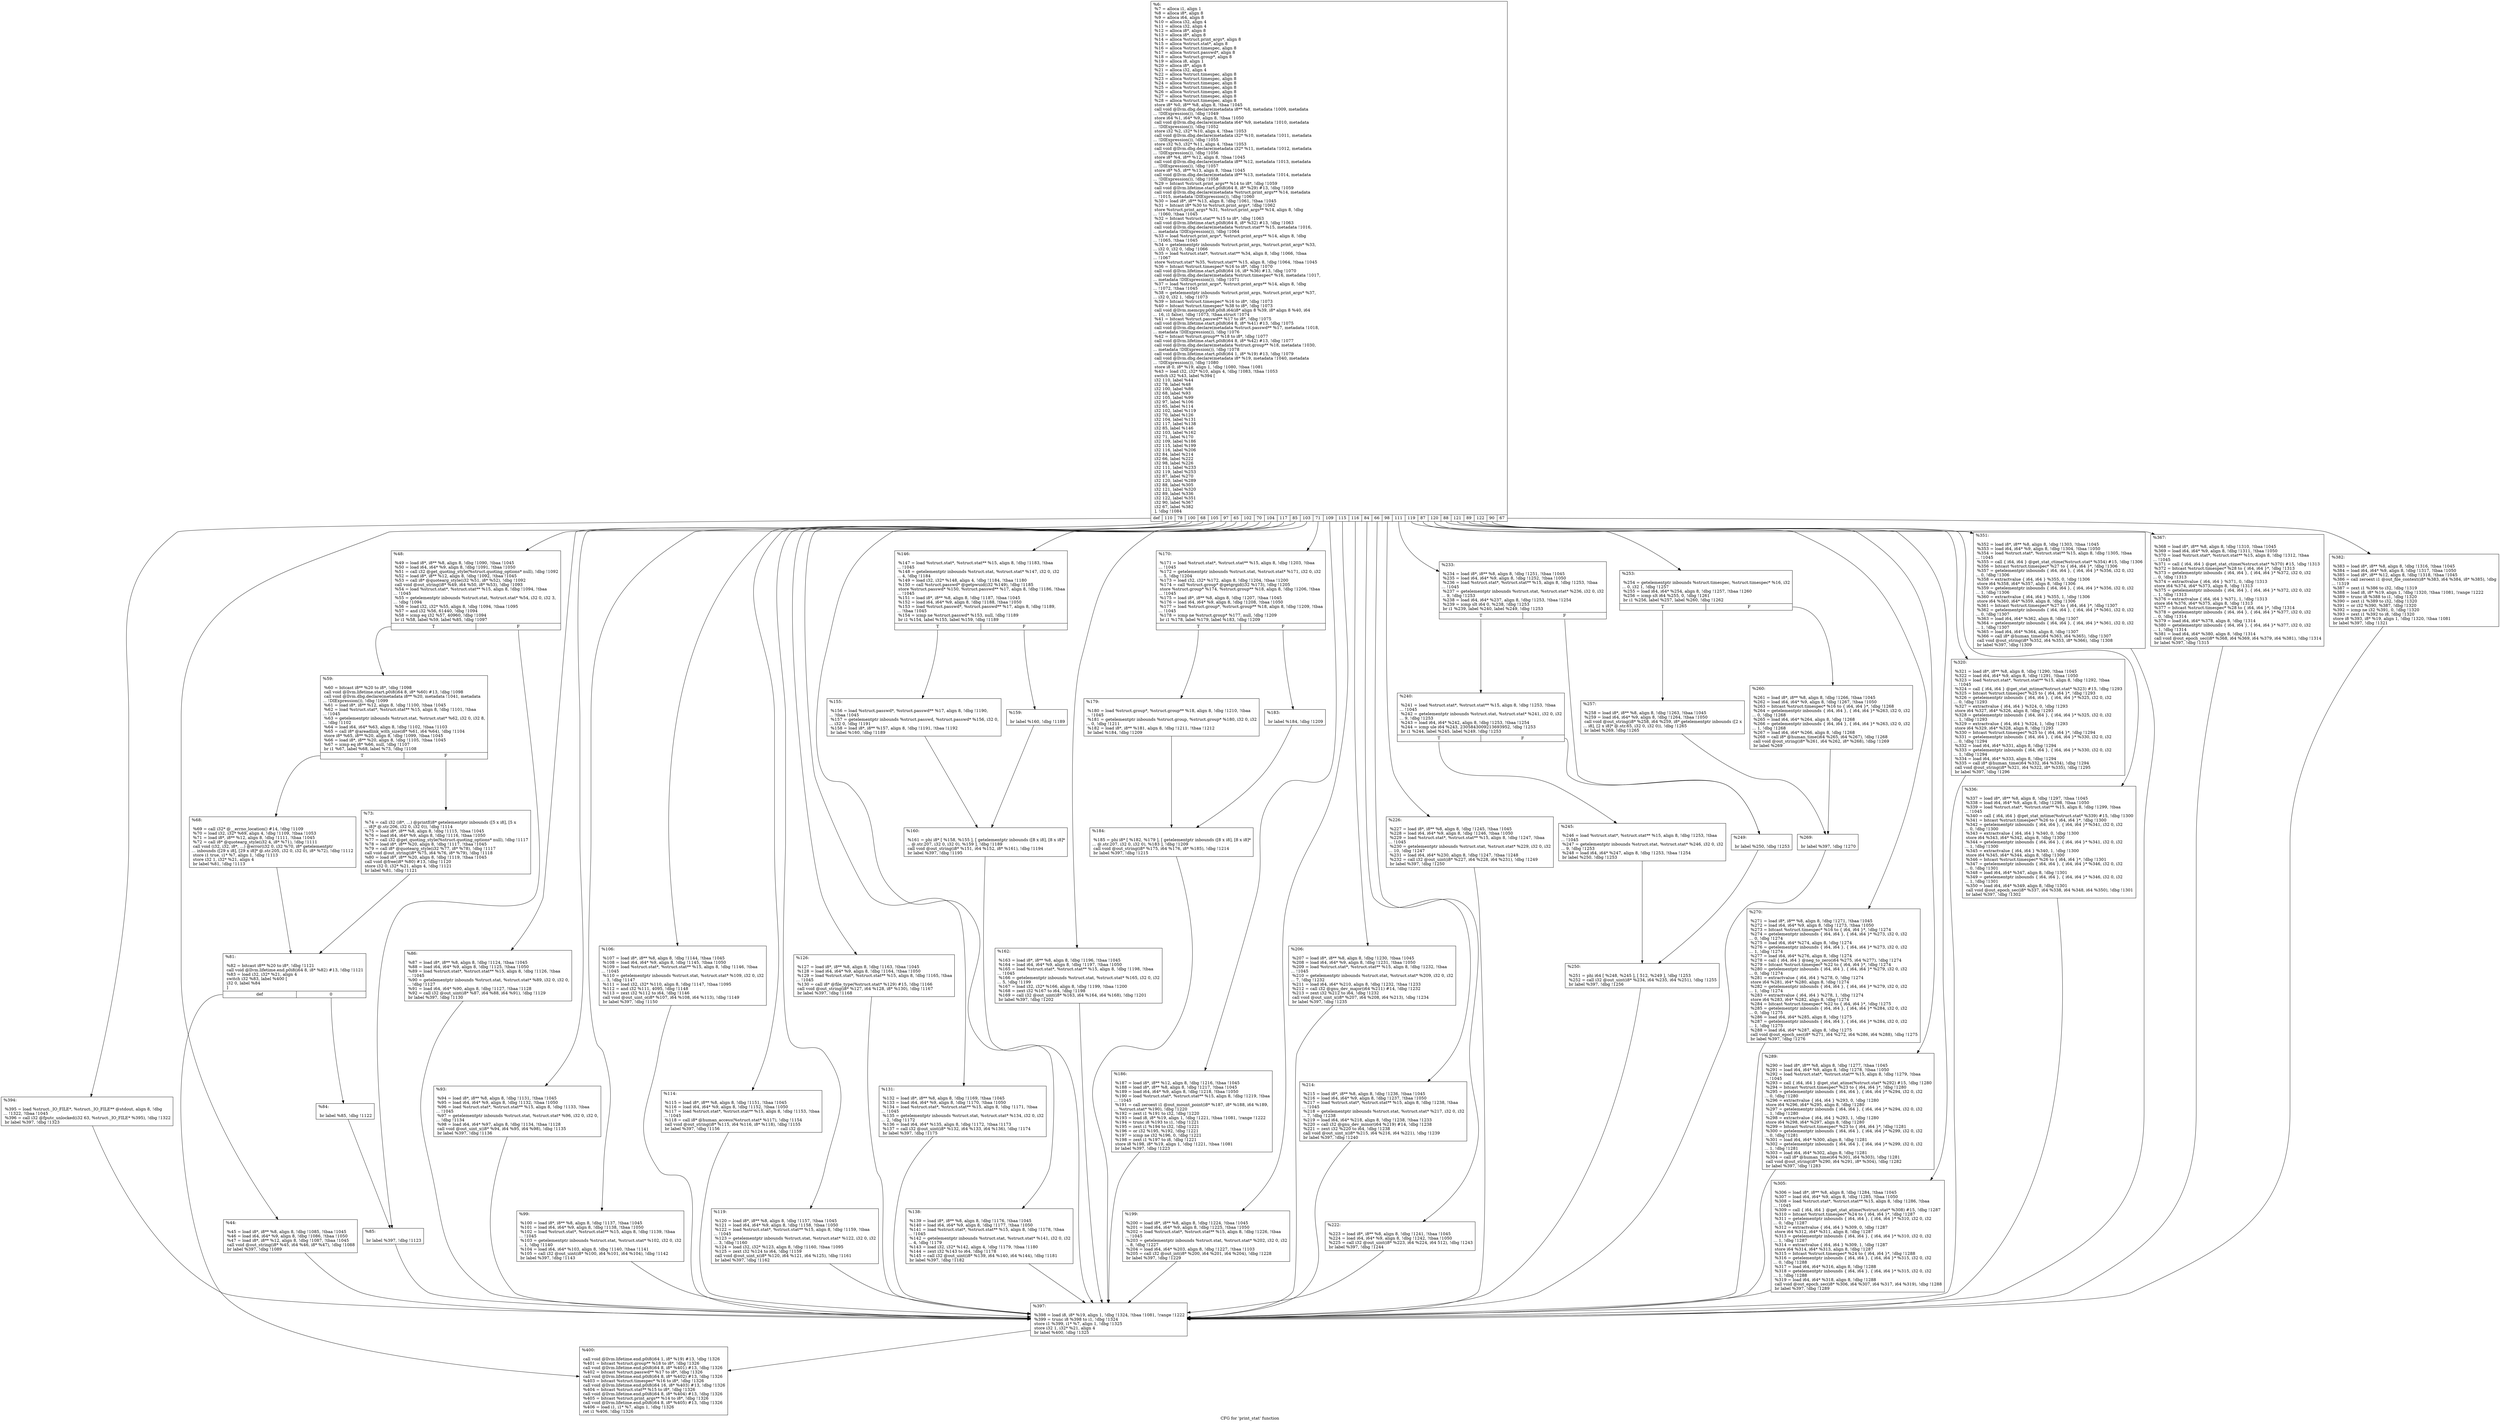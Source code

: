 digraph "CFG for 'print_stat' function" {
	label="CFG for 'print_stat' function";

	Node0x2429c40 [shape=record,label="{%6:\l  %7 = alloca i1, align 1\l  %8 = alloca i8*, align 8\l  %9 = alloca i64, align 8\l  %10 = alloca i32, align 4\l  %11 = alloca i32, align 4\l  %12 = alloca i8*, align 8\l  %13 = alloca i8*, align 8\l  %14 = alloca %struct.print_args*, align 8\l  %15 = alloca %struct.stat*, align 8\l  %16 = alloca %struct.timespec, align 8\l  %17 = alloca %struct.passwd*, align 8\l  %18 = alloca %struct.group*, align 8\l  %19 = alloca i8, align 1\l  %20 = alloca i8*, align 8\l  %21 = alloca i32, align 4\l  %22 = alloca %struct.timespec, align 8\l  %23 = alloca %struct.timespec, align 8\l  %24 = alloca %struct.timespec, align 8\l  %25 = alloca %struct.timespec, align 8\l  %26 = alloca %struct.timespec, align 8\l  %27 = alloca %struct.timespec, align 8\l  %28 = alloca %struct.timespec, align 8\l  store i8* %0, i8** %8, align 8, !tbaa !1045\l  call void @llvm.dbg.declare(metadata i8** %8, metadata !1009, metadata\l... !DIExpression()), !dbg !1049\l  store i64 %1, i64* %9, align 8, !tbaa !1050\l  call void @llvm.dbg.declare(metadata i64* %9, metadata !1010, metadata\l... !DIExpression()), !dbg !1052\l  store i32 %2, i32* %10, align 4, !tbaa !1053\l  call void @llvm.dbg.declare(metadata i32* %10, metadata !1011, metadata\l... !DIExpression()), !dbg !1055\l  store i32 %3, i32* %11, align 4, !tbaa !1053\l  call void @llvm.dbg.declare(metadata i32* %11, metadata !1012, metadata\l... !DIExpression()), !dbg !1056\l  store i8* %4, i8** %12, align 8, !tbaa !1045\l  call void @llvm.dbg.declare(metadata i8** %12, metadata !1013, metadata\l... !DIExpression()), !dbg !1057\l  store i8* %5, i8** %13, align 8, !tbaa !1045\l  call void @llvm.dbg.declare(metadata i8** %13, metadata !1014, metadata\l... !DIExpression()), !dbg !1058\l  %29 = bitcast %struct.print_args** %14 to i8*, !dbg !1059\l  call void @llvm.lifetime.start.p0i8(i64 8, i8* %29) #13, !dbg !1059\l  call void @llvm.dbg.declare(metadata %struct.print_args** %14, metadata\l... !1015, metadata !DIExpression()), !dbg !1060\l  %30 = load i8*, i8** %13, align 8, !dbg !1061, !tbaa !1045\l  %31 = bitcast i8* %30 to %struct.print_args*, !dbg !1062\l  store %struct.print_args* %31, %struct.print_args** %14, align 8, !dbg\l... !1060, !tbaa !1045\l  %32 = bitcast %struct.stat** %15 to i8*, !dbg !1063\l  call void @llvm.lifetime.start.p0i8(i64 8, i8* %32) #13, !dbg !1063\l  call void @llvm.dbg.declare(metadata %struct.stat** %15, metadata !1016,\l... metadata !DIExpression()), !dbg !1064\l  %33 = load %struct.print_args*, %struct.print_args** %14, align 8, !dbg\l... !1065, !tbaa !1045\l  %34 = getelementptr inbounds %struct.print_args, %struct.print_args* %33,\l... i32 0, i32 0, !dbg !1066\l  %35 = load %struct.stat*, %struct.stat** %34, align 8, !dbg !1066, !tbaa\l... !1067\l  store %struct.stat* %35, %struct.stat** %15, align 8, !dbg !1064, !tbaa !1045\l  %36 = bitcast %struct.timespec* %16 to i8*, !dbg !1070\l  call void @llvm.lifetime.start.p0i8(i64 16, i8* %36) #13, !dbg !1070\l  call void @llvm.dbg.declare(metadata %struct.timespec* %16, metadata !1017,\l... metadata !DIExpression()), !dbg !1071\l  %37 = load %struct.print_args*, %struct.print_args** %14, align 8, !dbg\l... !1072, !tbaa !1045\l  %38 = getelementptr inbounds %struct.print_args, %struct.print_args* %37,\l... i32 0, i32 1, !dbg !1073\l  %39 = bitcast %struct.timespec* %16 to i8*, !dbg !1073\l  %40 = bitcast %struct.timespec* %38 to i8*, !dbg !1073\l  call void @llvm.memcpy.p0i8.p0i8.i64(i8* align 8 %39, i8* align 8 %40, i64\l... 16, i1 false), !dbg !1073, !tbaa.struct !1074\l  %41 = bitcast %struct.passwd** %17 to i8*, !dbg !1075\l  call void @llvm.lifetime.start.p0i8(i64 8, i8* %41) #13, !dbg !1075\l  call void @llvm.dbg.declare(metadata %struct.passwd** %17, metadata !1018,\l... metadata !DIExpression()), !dbg !1076\l  %42 = bitcast %struct.group** %18 to i8*, !dbg !1077\l  call void @llvm.lifetime.start.p0i8(i64 8, i8* %42) #13, !dbg !1077\l  call void @llvm.dbg.declare(metadata %struct.group** %18, metadata !1030,\l... metadata !DIExpression()), !dbg !1078\l  call void @llvm.lifetime.start.p0i8(i64 1, i8* %19) #13, !dbg !1079\l  call void @llvm.dbg.declare(metadata i8* %19, metadata !1040, metadata\l... !DIExpression()), !dbg !1080\l  store i8 0, i8* %19, align 1, !dbg !1080, !tbaa !1081\l  %43 = load i32, i32* %10, align 4, !dbg !1083, !tbaa !1053\l  switch i32 %43, label %394 [\l    i32 110, label %44\l    i32 78, label %48\l    i32 100, label %86\l    i32 68, label %93\l    i32 105, label %99\l    i32 97, label %106\l    i32 65, label %114\l    i32 102, label %119\l    i32 70, label %126\l    i32 104, label %131\l    i32 117, label %138\l    i32 85, label %146\l    i32 103, label %162\l    i32 71, label %170\l    i32 109, label %186\l    i32 115, label %199\l    i32 116, label %206\l    i32 84, label %214\l    i32 66, label %222\l    i32 98, label %226\l    i32 111, label %233\l    i32 119, label %253\l    i32 87, label %270\l    i32 120, label %289\l    i32 88, label %305\l    i32 121, label %320\l    i32 89, label %336\l    i32 122, label %351\l    i32 90, label %367\l    i32 67, label %382\l  ], !dbg !1084\l|{<s0>def|<s1>110|<s2>78|<s3>100|<s4>68|<s5>105|<s6>97|<s7>65|<s8>102|<s9>70|<s10>104|<s11>117|<s12>85|<s13>103|<s14>71|<s15>109|<s16>115|<s17>116|<s18>84|<s19>66|<s20>98|<s21>111|<s22>119|<s23>87|<s24>120|<s25>88|<s26>121|<s27>89|<s28>122|<s29>90|<s30>67}}"];
	Node0x2429c40:s0 -> Node0x242bf30;
	Node0x2429c40:s1 -> Node0x242afe0;
	Node0x2429c40:s2 -> Node0x242b030;
	Node0x2429c40:s3 -> Node0x242b260;
	Node0x2429c40:s4 -> Node0x242b2b0;
	Node0x2429c40:s5 -> Node0x242b300;
	Node0x2429c40:s6 -> Node0x242b350;
	Node0x2429c40:s7 -> Node0x242b3a0;
	Node0x2429c40:s8 -> Node0x242b3f0;
	Node0x2429c40:s9 -> Node0x242b440;
	Node0x2429c40:s10 -> Node0x242b490;
	Node0x2429c40:s11 -> Node0x242b4e0;
	Node0x2429c40:s12 -> Node0x242b530;
	Node0x2429c40:s13 -> Node0x242b670;
	Node0x2429c40:s14 -> Node0x242b6c0;
	Node0x2429c40:s15 -> Node0x242b800;
	Node0x2429c40:s16 -> Node0x242b850;
	Node0x2429c40:s17 -> Node0x242b8a0;
	Node0x2429c40:s18 -> Node0x242b8f0;
	Node0x2429c40:s19 -> Node0x242b940;
	Node0x2429c40:s20 -> Node0x242b990;
	Node0x2429c40:s21 -> Node0x242b9e0;
	Node0x2429c40:s22 -> Node0x242bb70;
	Node0x2429c40:s23 -> Node0x242bcb0;
	Node0x2429c40:s24 -> Node0x242bd00;
	Node0x2429c40:s25 -> Node0x242bd50;
	Node0x2429c40:s26 -> Node0x242bda0;
	Node0x2429c40:s27 -> Node0x242bdf0;
	Node0x2429c40:s28 -> Node0x242be40;
	Node0x2429c40:s29 -> Node0x242be90;
	Node0x2429c40:s30 -> Node0x242bee0;
	Node0x242afe0 [shape=record,label="{%44:\l\l  %45 = load i8*, i8** %8, align 8, !dbg !1085, !tbaa !1045\l  %46 = load i64, i64* %9, align 8, !dbg !1086, !tbaa !1050\l  %47 = load i8*, i8** %12, align 8, !dbg !1087, !tbaa !1045\l  call void @out_string(i8* %45, i64 %46, i8* %47), !dbg !1088\l  br label %397, !dbg !1089\l}"];
	Node0x242afe0 -> Node0x242bf80;
	Node0x242b030 [shape=record,label="{%48:\l\l  %49 = load i8*, i8** %8, align 8, !dbg !1090, !tbaa !1045\l  %50 = load i64, i64* %9, align 8, !dbg !1091, !tbaa !1050\l  %51 = call i32 @get_quoting_style(%struct.quoting_options* null), !dbg !1092\l  %52 = load i8*, i8** %12, align 8, !dbg !1092, !tbaa !1045\l  %53 = call i8* @quotearg_style(i32 %51, i8* %52), !dbg !1092\l  call void @out_string(i8* %49, i64 %50, i8* %53), !dbg !1093\l  %54 = load %struct.stat*, %struct.stat** %15, align 8, !dbg !1094, !tbaa\l... !1045\l  %55 = getelementptr inbounds %struct.stat, %struct.stat* %54, i32 0, i32 3,\l... !dbg !1094\l  %56 = load i32, i32* %55, align 8, !dbg !1094, !tbaa !1095\l  %57 = and i32 %56, 61440, !dbg !1094\l  %58 = icmp eq i32 %57, 40960, !dbg !1094\l  br i1 %58, label %59, label %85, !dbg !1097\l|{<s0>T|<s1>F}}"];
	Node0x242b030:s0 -> Node0x242b080;
	Node0x242b030:s1 -> Node0x242b210;
	Node0x242b080 [shape=record,label="{%59:\l\l  %60 = bitcast i8** %20 to i8*, !dbg !1098\l  call void @llvm.lifetime.start.p0i8(i64 8, i8* %60) #13, !dbg !1098\l  call void @llvm.dbg.declare(metadata i8** %20, metadata !1041, metadata\l... !DIExpression()), !dbg !1099\l  %61 = load i8*, i8** %12, align 8, !dbg !1100, !tbaa !1045\l  %62 = load %struct.stat*, %struct.stat** %15, align 8, !dbg !1101, !tbaa\l... !1045\l  %63 = getelementptr inbounds %struct.stat, %struct.stat* %62, i32 0, i32 8,\l... !dbg !1102\l  %64 = load i64, i64* %63, align 8, !dbg !1102, !tbaa !1103\l  %65 = call i8* @areadlink_with_size(i8* %61, i64 %64), !dbg !1104\l  store i8* %65, i8** %20, align 8, !dbg !1099, !tbaa !1045\l  %66 = load i8*, i8** %20, align 8, !dbg !1105, !tbaa !1045\l  %67 = icmp eq i8* %66, null, !dbg !1107\l  br i1 %67, label %68, label %73, !dbg !1108\l|{<s0>T|<s1>F}}"];
	Node0x242b080:s0 -> Node0x242b0d0;
	Node0x242b080:s1 -> Node0x242b120;
	Node0x242b0d0 [shape=record,label="{%68:\l\l  %69 = call i32* @__errno_location() #14, !dbg !1109\l  %70 = load i32, i32* %69, align 4, !dbg !1109, !tbaa !1053\l  %71 = load i8*, i8** %12, align 8, !dbg !1111, !tbaa !1045\l  %72 = call i8* @quotearg_style(i32 4, i8* %71), !dbg !1111\l  call void (i32, i32, i8*, ...) @error(i32 0, i32 %70, i8* getelementptr\l... inbounds ([29 x i8], [29 x i8]* @.str.205, i32 0, i32 0), i8* %72), !dbg !1112\l  store i1 true, i1* %7, align 1, !dbg !1113\l  store i32 1, i32* %21, align 4\l  br label %81, !dbg !1113\l}"];
	Node0x242b0d0 -> Node0x242b170;
	Node0x242b120 [shape=record,label="{%73:\l\l  %74 = call i32 (i8*, ...) @printf(i8* getelementptr inbounds ([5 x i8], [5 x\l... i8]* @.str.206, i32 0, i32 0)), !dbg !1114\l  %75 = load i8*, i8** %8, align 8, !dbg !1115, !tbaa !1045\l  %76 = load i64, i64* %9, align 8, !dbg !1116, !tbaa !1050\l  %77 = call i32 @get_quoting_style(%struct.quoting_options* null), !dbg !1117\l  %78 = load i8*, i8** %20, align 8, !dbg !1117, !tbaa !1045\l  %79 = call i8* @quotearg_style(i32 %77, i8* %78), !dbg !1117\l  call void @out_string(i8* %75, i64 %76, i8* %79), !dbg !1118\l  %80 = load i8*, i8** %20, align 8, !dbg !1119, !tbaa !1045\l  call void @free(i8* %80) #13, !dbg !1120\l  store i32 0, i32* %21, align 4, !dbg !1121\l  br label %81, !dbg !1121\l}"];
	Node0x242b120 -> Node0x242b170;
	Node0x242b170 [shape=record,label="{%81:\l\l  %82 = bitcast i8** %20 to i8*, !dbg !1121\l  call void @llvm.lifetime.end.p0i8(i64 8, i8* %82) #13, !dbg !1121\l  %83 = load i32, i32* %21, align 4\l  switch i32 %83, label %400 [\l    i32 0, label %84\l  ]\l|{<s0>def|<s1>0}}"];
	Node0x242b170:s0 -> Node0x242bfd0;
	Node0x242b170:s1 -> Node0x242b1c0;
	Node0x242b1c0 [shape=record,label="{%84:\l\l  br label %85, !dbg !1122\l}"];
	Node0x242b1c0 -> Node0x242b210;
	Node0x242b210 [shape=record,label="{%85:\l\l  br label %397, !dbg !1123\l}"];
	Node0x242b210 -> Node0x242bf80;
	Node0x242b260 [shape=record,label="{%86:\l\l  %87 = load i8*, i8** %8, align 8, !dbg !1124, !tbaa !1045\l  %88 = load i64, i64* %9, align 8, !dbg !1125, !tbaa !1050\l  %89 = load %struct.stat*, %struct.stat** %15, align 8, !dbg !1126, !tbaa\l... !1045\l  %90 = getelementptr inbounds %struct.stat, %struct.stat* %89, i32 0, i32 0,\l... !dbg !1127\l  %91 = load i64, i64* %90, align 8, !dbg !1127, !tbaa !1128\l  %92 = call i32 @out_uint(i8* %87, i64 %88, i64 %91), !dbg !1129\l  br label %397, !dbg !1130\l}"];
	Node0x242b260 -> Node0x242bf80;
	Node0x242b2b0 [shape=record,label="{%93:\l\l  %94 = load i8*, i8** %8, align 8, !dbg !1131, !tbaa !1045\l  %95 = load i64, i64* %9, align 8, !dbg !1132, !tbaa !1050\l  %96 = load %struct.stat*, %struct.stat** %15, align 8, !dbg !1133, !tbaa\l... !1045\l  %97 = getelementptr inbounds %struct.stat, %struct.stat* %96, i32 0, i32 0,\l... !dbg !1134\l  %98 = load i64, i64* %97, align 8, !dbg !1134, !tbaa !1128\l  call void @out_uint_x(i8* %94, i64 %95, i64 %98), !dbg !1135\l  br label %397, !dbg !1136\l}"];
	Node0x242b2b0 -> Node0x242bf80;
	Node0x242b300 [shape=record,label="{%99:\l\l  %100 = load i8*, i8** %8, align 8, !dbg !1137, !tbaa !1045\l  %101 = load i64, i64* %9, align 8, !dbg !1138, !tbaa !1050\l  %102 = load %struct.stat*, %struct.stat** %15, align 8, !dbg !1139, !tbaa\l... !1045\l  %103 = getelementptr inbounds %struct.stat, %struct.stat* %102, i32 0, i32\l... 1, !dbg !1140\l  %104 = load i64, i64* %103, align 8, !dbg !1140, !tbaa !1141\l  %105 = call i32 @out_uint(i8* %100, i64 %101, i64 %104), !dbg !1142\l  br label %397, !dbg !1143\l}"];
	Node0x242b300 -> Node0x242bf80;
	Node0x242b350 [shape=record,label="{%106:\l\l  %107 = load i8*, i8** %8, align 8, !dbg !1144, !tbaa !1045\l  %108 = load i64, i64* %9, align 8, !dbg !1145, !tbaa !1050\l  %109 = load %struct.stat*, %struct.stat** %15, align 8, !dbg !1146, !tbaa\l... !1045\l  %110 = getelementptr inbounds %struct.stat, %struct.stat* %109, i32 0, i32\l... 3, !dbg !1147\l  %111 = load i32, i32* %110, align 8, !dbg !1147, !tbaa !1095\l  %112 = and i32 %111, 4095, !dbg !1148\l  %113 = zext i32 %112 to i64, !dbg !1146\l  call void @out_uint_o(i8* %107, i64 %108, i64 %113), !dbg !1149\l  br label %397, !dbg !1150\l}"];
	Node0x242b350 -> Node0x242bf80;
	Node0x242b3a0 [shape=record,label="{%114:\l\l  %115 = load i8*, i8** %8, align 8, !dbg !1151, !tbaa !1045\l  %116 = load i64, i64* %9, align 8, !dbg !1152, !tbaa !1050\l  %117 = load %struct.stat*, %struct.stat** %15, align 8, !dbg !1153, !tbaa\l... !1045\l  %118 = call i8* @human_access(%struct.stat* %117), !dbg !1154\l  call void @out_string(i8* %115, i64 %116, i8* %118), !dbg !1155\l  br label %397, !dbg !1156\l}"];
	Node0x242b3a0 -> Node0x242bf80;
	Node0x242b3f0 [shape=record,label="{%119:\l\l  %120 = load i8*, i8** %8, align 8, !dbg !1157, !tbaa !1045\l  %121 = load i64, i64* %9, align 8, !dbg !1158, !tbaa !1050\l  %122 = load %struct.stat*, %struct.stat** %15, align 8, !dbg !1159, !tbaa\l... !1045\l  %123 = getelementptr inbounds %struct.stat, %struct.stat* %122, i32 0, i32\l... 3, !dbg !1160\l  %124 = load i32, i32* %123, align 8, !dbg !1160, !tbaa !1095\l  %125 = zext i32 %124 to i64, !dbg !1159\l  call void @out_uint_x(i8* %120, i64 %121, i64 %125), !dbg !1161\l  br label %397, !dbg !1162\l}"];
	Node0x242b3f0 -> Node0x242bf80;
	Node0x242b440 [shape=record,label="{%126:\l\l  %127 = load i8*, i8** %8, align 8, !dbg !1163, !tbaa !1045\l  %128 = load i64, i64* %9, align 8, !dbg !1164, !tbaa !1050\l  %129 = load %struct.stat*, %struct.stat** %15, align 8, !dbg !1165, !tbaa\l... !1045\l  %130 = call i8* @file_type(%struct.stat* %129) #15, !dbg !1166\l  call void @out_string(i8* %127, i64 %128, i8* %130), !dbg !1167\l  br label %397, !dbg !1168\l}"];
	Node0x242b440 -> Node0x242bf80;
	Node0x242b490 [shape=record,label="{%131:\l\l  %132 = load i8*, i8** %8, align 8, !dbg !1169, !tbaa !1045\l  %133 = load i64, i64* %9, align 8, !dbg !1170, !tbaa !1050\l  %134 = load %struct.stat*, %struct.stat** %15, align 8, !dbg !1171, !tbaa\l... !1045\l  %135 = getelementptr inbounds %struct.stat, %struct.stat* %134, i32 0, i32\l... 2, !dbg !1172\l  %136 = load i64, i64* %135, align 8, !dbg !1172, !tbaa !1173\l  %137 = call i32 @out_uint(i8* %132, i64 %133, i64 %136), !dbg !1174\l  br label %397, !dbg !1175\l}"];
	Node0x242b490 -> Node0x242bf80;
	Node0x242b4e0 [shape=record,label="{%138:\l\l  %139 = load i8*, i8** %8, align 8, !dbg !1176, !tbaa !1045\l  %140 = load i64, i64* %9, align 8, !dbg !1177, !tbaa !1050\l  %141 = load %struct.stat*, %struct.stat** %15, align 8, !dbg !1178, !tbaa\l... !1045\l  %142 = getelementptr inbounds %struct.stat, %struct.stat* %141, i32 0, i32\l... 4, !dbg !1179\l  %143 = load i32, i32* %142, align 4, !dbg !1179, !tbaa !1180\l  %144 = zext i32 %143 to i64, !dbg !1178\l  %145 = call i32 @out_uint(i8* %139, i64 %140, i64 %144), !dbg !1181\l  br label %397, !dbg !1182\l}"];
	Node0x242b4e0 -> Node0x242bf80;
	Node0x242b530 [shape=record,label="{%146:\l\l  %147 = load %struct.stat*, %struct.stat** %15, align 8, !dbg !1183, !tbaa\l... !1045\l  %148 = getelementptr inbounds %struct.stat, %struct.stat* %147, i32 0, i32\l... 4, !dbg !1184\l  %149 = load i32, i32* %148, align 4, !dbg !1184, !tbaa !1180\l  %150 = call %struct.passwd* @getpwuid(i32 %149), !dbg !1185\l  store %struct.passwd* %150, %struct.passwd** %17, align 8, !dbg !1186, !tbaa\l... !1045\l  %151 = load i8*, i8** %8, align 8, !dbg !1187, !tbaa !1045\l  %152 = load i64, i64* %9, align 8, !dbg !1188, !tbaa !1050\l  %153 = load %struct.passwd*, %struct.passwd** %17, align 8, !dbg !1189,\l... !tbaa !1045\l  %154 = icmp ne %struct.passwd* %153, null, !dbg !1189\l  br i1 %154, label %155, label %159, !dbg !1189\l|{<s0>T|<s1>F}}"];
	Node0x242b530:s0 -> Node0x242b580;
	Node0x242b530:s1 -> Node0x242b5d0;
	Node0x242b580 [shape=record,label="{%155:\l\l  %156 = load %struct.passwd*, %struct.passwd** %17, align 8, !dbg !1190,\l... !tbaa !1045\l  %157 = getelementptr inbounds %struct.passwd, %struct.passwd* %156, i32 0,\l... i32 0, !dbg !1191\l  %158 = load i8*, i8** %157, align 8, !dbg !1191, !tbaa !1192\l  br label %160, !dbg !1189\l}"];
	Node0x242b580 -> Node0x242b620;
	Node0x242b5d0 [shape=record,label="{%159:\l\l  br label %160, !dbg !1189\l}"];
	Node0x242b5d0 -> Node0x242b620;
	Node0x242b620 [shape=record,label="{%160:\l\l  %161 = phi i8* [ %158, %155 ], [ getelementptr inbounds ([8 x i8], [8 x i8]*\l... @.str.207, i32 0, i32 0), %159 ], !dbg !1189\l  call void @out_string(i8* %151, i64 %152, i8* %161), !dbg !1194\l  br label %397, !dbg !1195\l}"];
	Node0x242b620 -> Node0x242bf80;
	Node0x242b670 [shape=record,label="{%162:\l\l  %163 = load i8*, i8** %8, align 8, !dbg !1196, !tbaa !1045\l  %164 = load i64, i64* %9, align 8, !dbg !1197, !tbaa !1050\l  %165 = load %struct.stat*, %struct.stat** %15, align 8, !dbg !1198, !tbaa\l... !1045\l  %166 = getelementptr inbounds %struct.stat, %struct.stat* %165, i32 0, i32\l... 5, !dbg !1199\l  %167 = load i32, i32* %166, align 8, !dbg !1199, !tbaa !1200\l  %168 = zext i32 %167 to i64, !dbg !1198\l  %169 = call i32 @out_uint(i8* %163, i64 %164, i64 %168), !dbg !1201\l  br label %397, !dbg !1202\l}"];
	Node0x242b670 -> Node0x242bf80;
	Node0x242b6c0 [shape=record,label="{%170:\l\l  %171 = load %struct.stat*, %struct.stat** %15, align 8, !dbg !1203, !tbaa\l... !1045\l  %172 = getelementptr inbounds %struct.stat, %struct.stat* %171, i32 0, i32\l... 5, !dbg !1204\l  %173 = load i32, i32* %172, align 8, !dbg !1204, !tbaa !1200\l  %174 = call %struct.group* @getgrgid(i32 %173), !dbg !1205\l  store %struct.group* %174, %struct.group** %18, align 8, !dbg !1206, !tbaa\l... !1045\l  %175 = load i8*, i8** %8, align 8, !dbg !1207, !tbaa !1045\l  %176 = load i64, i64* %9, align 8, !dbg !1208, !tbaa !1050\l  %177 = load %struct.group*, %struct.group** %18, align 8, !dbg !1209, !tbaa\l... !1045\l  %178 = icmp ne %struct.group* %177, null, !dbg !1209\l  br i1 %178, label %179, label %183, !dbg !1209\l|{<s0>T|<s1>F}}"];
	Node0x242b6c0:s0 -> Node0x242b710;
	Node0x242b6c0:s1 -> Node0x242b760;
	Node0x242b710 [shape=record,label="{%179:\l\l  %180 = load %struct.group*, %struct.group** %18, align 8, !dbg !1210, !tbaa\l... !1045\l  %181 = getelementptr inbounds %struct.group, %struct.group* %180, i32 0, i32\l... 0, !dbg !1211\l  %182 = load i8*, i8** %181, align 8, !dbg !1211, !tbaa !1212\l  br label %184, !dbg !1209\l}"];
	Node0x242b710 -> Node0x242b7b0;
	Node0x242b760 [shape=record,label="{%183:\l\l  br label %184, !dbg !1209\l}"];
	Node0x242b760 -> Node0x242b7b0;
	Node0x242b7b0 [shape=record,label="{%184:\l\l  %185 = phi i8* [ %182, %179 ], [ getelementptr inbounds ([8 x i8], [8 x i8]*\l... @.str.207, i32 0, i32 0), %183 ], !dbg !1209\l  call void @out_string(i8* %175, i64 %176, i8* %185), !dbg !1214\l  br label %397, !dbg !1215\l}"];
	Node0x242b7b0 -> Node0x242bf80;
	Node0x242b800 [shape=record,label="{%186:\l\l  %187 = load i8*, i8** %12, align 8, !dbg !1216, !tbaa !1045\l  %188 = load i8*, i8** %8, align 8, !dbg !1217, !tbaa !1045\l  %189 = load i64, i64* %9, align 8, !dbg !1218, !tbaa !1050\l  %190 = load %struct.stat*, %struct.stat** %15, align 8, !dbg !1219, !tbaa\l... !1045\l  %191 = call zeroext i1 @out_mount_point(i8* %187, i8* %188, i64 %189,\l... %struct.stat* %190), !dbg !1220\l  %192 = zext i1 %191 to i32, !dbg !1220\l  %193 = load i8, i8* %19, align 1, !dbg !1221, !tbaa !1081, !range !1222\l  %194 = trunc i8 %193 to i1, !dbg !1221\l  %195 = zext i1 %194 to i32, !dbg !1221\l  %196 = or i32 %195, %192, !dbg !1221\l  %197 = icmp ne i32 %196, 0, !dbg !1221\l  %198 = zext i1 %197 to i8, !dbg !1221\l  store i8 %198, i8* %19, align 1, !dbg !1221, !tbaa !1081\l  br label %397, !dbg !1223\l}"];
	Node0x242b800 -> Node0x242bf80;
	Node0x242b850 [shape=record,label="{%199:\l\l  %200 = load i8*, i8** %8, align 8, !dbg !1224, !tbaa !1045\l  %201 = load i64, i64* %9, align 8, !dbg !1225, !tbaa !1050\l  %202 = load %struct.stat*, %struct.stat** %15, align 8, !dbg !1226, !tbaa\l... !1045\l  %203 = getelementptr inbounds %struct.stat, %struct.stat* %202, i32 0, i32\l... 8, !dbg !1227\l  %204 = load i64, i64* %203, align 8, !dbg !1227, !tbaa !1103\l  %205 = call i32 @out_int(i8* %200, i64 %201, i64 %204), !dbg !1228\l  br label %397, !dbg !1229\l}"];
	Node0x242b850 -> Node0x242bf80;
	Node0x242b8a0 [shape=record,label="{%206:\l\l  %207 = load i8*, i8** %8, align 8, !dbg !1230, !tbaa !1045\l  %208 = load i64, i64* %9, align 8, !dbg !1231, !tbaa !1050\l  %209 = load %struct.stat*, %struct.stat** %15, align 8, !dbg !1232, !tbaa\l... !1045\l  %210 = getelementptr inbounds %struct.stat, %struct.stat* %209, i32 0, i32\l... 7, !dbg !1232\l  %211 = load i64, i64* %210, align 8, !dbg !1232, !tbaa !1233\l  %212 = call i32 @gnu_dev_major(i64 %211) #14, !dbg !1232\l  %213 = zext i32 %212 to i64, !dbg !1232\l  call void @out_uint_x(i8* %207, i64 %208, i64 %213), !dbg !1234\l  br label %397, !dbg !1235\l}"];
	Node0x242b8a0 -> Node0x242bf80;
	Node0x242b8f0 [shape=record,label="{%214:\l\l  %215 = load i8*, i8** %8, align 8, !dbg !1236, !tbaa !1045\l  %216 = load i64, i64* %9, align 8, !dbg !1237, !tbaa !1050\l  %217 = load %struct.stat*, %struct.stat** %15, align 8, !dbg !1238, !tbaa\l... !1045\l  %218 = getelementptr inbounds %struct.stat, %struct.stat* %217, i32 0, i32\l... 7, !dbg !1238\l  %219 = load i64, i64* %218, align 8, !dbg !1238, !tbaa !1233\l  %220 = call i32 @gnu_dev_minor(i64 %219) #14, !dbg !1238\l  %221 = zext i32 %220 to i64, !dbg !1238\l  call void @out_uint_x(i8* %215, i64 %216, i64 %221), !dbg !1239\l  br label %397, !dbg !1240\l}"];
	Node0x242b8f0 -> Node0x242bf80;
	Node0x242b940 [shape=record,label="{%222:\l\l  %223 = load i8*, i8** %8, align 8, !dbg !1241, !tbaa !1045\l  %224 = load i64, i64* %9, align 8, !dbg !1242, !tbaa !1050\l  %225 = call i32 @out_uint(i8* %223, i64 %224, i64 512), !dbg !1243\l  br label %397, !dbg !1244\l}"];
	Node0x242b940 -> Node0x242bf80;
	Node0x242b990 [shape=record,label="{%226:\l\l  %227 = load i8*, i8** %8, align 8, !dbg !1245, !tbaa !1045\l  %228 = load i64, i64* %9, align 8, !dbg !1246, !tbaa !1050\l  %229 = load %struct.stat*, %struct.stat** %15, align 8, !dbg !1247, !tbaa\l... !1045\l  %230 = getelementptr inbounds %struct.stat, %struct.stat* %229, i32 0, i32\l... 10, !dbg !1247\l  %231 = load i64, i64* %230, align 8, !dbg !1247, !tbaa !1248\l  %232 = call i32 @out_uint(i8* %227, i64 %228, i64 %231), !dbg !1249\l  br label %397, !dbg !1250\l}"];
	Node0x242b990 -> Node0x242bf80;
	Node0x242b9e0 [shape=record,label="{%233:\l\l  %234 = load i8*, i8** %8, align 8, !dbg !1251, !tbaa !1045\l  %235 = load i64, i64* %9, align 8, !dbg !1252, !tbaa !1050\l  %236 = load %struct.stat*, %struct.stat** %15, align 8, !dbg !1253, !tbaa\l... !1045\l  %237 = getelementptr inbounds %struct.stat, %struct.stat* %236, i32 0, i32\l... 9, !dbg !1253\l  %238 = load i64, i64* %237, align 8, !dbg !1253, !tbaa !1254\l  %239 = icmp slt i64 0, %238, !dbg !1253\l  br i1 %239, label %240, label %249, !dbg !1253\l|{<s0>T|<s1>F}}"];
	Node0x242b9e0:s0 -> Node0x242ba30;
	Node0x242b9e0:s1 -> Node0x242bad0;
	Node0x242ba30 [shape=record,label="{%240:\l\l  %241 = load %struct.stat*, %struct.stat** %15, align 8, !dbg !1253, !tbaa\l... !1045\l  %242 = getelementptr inbounds %struct.stat, %struct.stat* %241, i32 0, i32\l... 9, !dbg !1253\l  %243 = load i64, i64* %242, align 8, !dbg !1253, !tbaa !1254\l  %244 = icmp ule i64 %243, 2305843009213693952, !dbg !1253\l  br i1 %244, label %245, label %249, !dbg !1253\l|{<s0>T|<s1>F}}"];
	Node0x242ba30:s0 -> Node0x242ba80;
	Node0x242ba30:s1 -> Node0x242bad0;
	Node0x242ba80 [shape=record,label="{%245:\l\l  %246 = load %struct.stat*, %struct.stat** %15, align 8, !dbg !1253, !tbaa\l... !1045\l  %247 = getelementptr inbounds %struct.stat, %struct.stat* %246, i32 0, i32\l... 9, !dbg !1253\l  %248 = load i64, i64* %247, align 8, !dbg !1253, !tbaa !1254\l  br label %250, !dbg !1253\l}"];
	Node0x242ba80 -> Node0x242bb20;
	Node0x242bad0 [shape=record,label="{%249:\l\l  br label %250, !dbg !1253\l}"];
	Node0x242bad0 -> Node0x242bb20;
	Node0x242bb20 [shape=record,label="{%250:\l\l  %251 = phi i64 [ %248, %245 ], [ 512, %249 ], !dbg !1253\l  %252 = call i32 @out_uint(i8* %234, i64 %235, i64 %251), !dbg !1255\l  br label %397, !dbg !1256\l}"];
	Node0x242bb20 -> Node0x242bf80;
	Node0x242bb70 [shape=record,label="{%253:\l\l  %254 = getelementptr inbounds %struct.timespec, %struct.timespec* %16, i32\l... 0, i32 1, !dbg !1257\l  %255 = load i64, i64* %254, align 8, !dbg !1257, !tbaa !1260\l  %256 = icmp slt i64 %255, 0, !dbg !1261\l  br i1 %256, label %257, label %260, !dbg !1262\l|{<s0>T|<s1>F}}"];
	Node0x242bb70:s0 -> Node0x242bbc0;
	Node0x242bb70:s1 -> Node0x242bc10;
	Node0x242bbc0 [shape=record,label="{%257:\l\l  %258 = load i8*, i8** %8, align 8, !dbg !1263, !tbaa !1045\l  %259 = load i64, i64* %9, align 8, !dbg !1264, !tbaa !1050\l  call void @out_string(i8* %258, i64 %259, i8* getelementptr inbounds ([2 x\l... i8], [2 x i8]* @.str.65, i32 0, i32 0)), !dbg !1265\l  br label %269, !dbg !1265\l}"];
	Node0x242bbc0 -> Node0x242bc60;
	Node0x242bc10 [shape=record,label="{%260:\l\l  %261 = load i8*, i8** %8, align 8, !dbg !1266, !tbaa !1045\l  %262 = load i64, i64* %9, align 8, !dbg !1267, !tbaa !1050\l  %263 = bitcast %struct.timespec* %16 to \{ i64, i64 \}*, !dbg !1268\l  %264 = getelementptr inbounds \{ i64, i64 \}, \{ i64, i64 \}* %263, i32 0, i32\l... 0, !dbg !1268\l  %265 = load i64, i64* %264, align 8, !dbg !1268\l  %266 = getelementptr inbounds \{ i64, i64 \}, \{ i64, i64 \}* %263, i32 0, i32\l... 1, !dbg !1268\l  %267 = load i64, i64* %266, align 8, !dbg !1268\l  %268 = call i8* @human_time(i64 %265, i64 %267), !dbg !1268\l  call void @out_string(i8* %261, i64 %262, i8* %268), !dbg !1269\l  br label %269\l}"];
	Node0x242bc10 -> Node0x242bc60;
	Node0x242bc60 [shape=record,label="{%269:\l\l  br label %397, !dbg !1270\l}"];
	Node0x242bc60 -> Node0x242bf80;
	Node0x242bcb0 [shape=record,label="{%270:\l\l  %271 = load i8*, i8** %8, align 8, !dbg !1271, !tbaa !1045\l  %272 = load i64, i64* %9, align 8, !dbg !1273, !tbaa !1050\l  %273 = bitcast %struct.timespec* %16 to \{ i64, i64 \}*, !dbg !1274\l  %274 = getelementptr inbounds \{ i64, i64 \}, \{ i64, i64 \}* %273, i32 0, i32\l... 0, !dbg !1274\l  %275 = load i64, i64* %274, align 8, !dbg !1274\l  %276 = getelementptr inbounds \{ i64, i64 \}, \{ i64, i64 \}* %273, i32 0, i32\l... 1, !dbg !1274\l  %277 = load i64, i64* %276, align 8, !dbg !1274\l  %278 = call \{ i64, i64 \} @neg_to_zero(i64 %275, i64 %277), !dbg !1274\l  %279 = bitcast %struct.timespec* %22 to \{ i64, i64 \}*, !dbg !1274\l  %280 = getelementptr inbounds \{ i64, i64 \}, \{ i64, i64 \}* %279, i32 0, i32\l... 0, !dbg !1274\l  %281 = extractvalue \{ i64, i64 \} %278, 0, !dbg !1274\l  store i64 %281, i64* %280, align 8, !dbg !1274\l  %282 = getelementptr inbounds \{ i64, i64 \}, \{ i64, i64 \}* %279, i32 0, i32\l... 1, !dbg !1274\l  %283 = extractvalue \{ i64, i64 \} %278, 1, !dbg !1274\l  store i64 %283, i64* %282, align 8, !dbg !1274\l  %284 = bitcast %struct.timespec* %22 to \{ i64, i64 \}*, !dbg !1275\l  %285 = getelementptr inbounds \{ i64, i64 \}, \{ i64, i64 \}* %284, i32 0, i32\l... 0, !dbg !1275\l  %286 = load i64, i64* %285, align 8, !dbg !1275\l  %287 = getelementptr inbounds \{ i64, i64 \}, \{ i64, i64 \}* %284, i32 0, i32\l... 1, !dbg !1275\l  %288 = load i64, i64* %287, align 8, !dbg !1275\l  call void @out_epoch_sec(i8* %271, i64 %272, i64 %286, i64 %288), !dbg !1275\l  br label %397, !dbg !1276\l}"];
	Node0x242bcb0 -> Node0x242bf80;
	Node0x242bd00 [shape=record,label="{%289:\l\l  %290 = load i8*, i8** %8, align 8, !dbg !1277, !tbaa !1045\l  %291 = load i64, i64* %9, align 8, !dbg !1278, !tbaa !1050\l  %292 = load %struct.stat*, %struct.stat** %15, align 8, !dbg !1279, !tbaa\l... !1045\l  %293 = call \{ i64, i64 \} @get_stat_atime(%struct.stat* %292) #15, !dbg !1280\l  %294 = bitcast %struct.timespec* %23 to \{ i64, i64 \}*, !dbg !1280\l  %295 = getelementptr inbounds \{ i64, i64 \}, \{ i64, i64 \}* %294, i32 0, i32\l... 0, !dbg !1280\l  %296 = extractvalue \{ i64, i64 \} %293, 0, !dbg !1280\l  store i64 %296, i64* %295, align 8, !dbg !1280\l  %297 = getelementptr inbounds \{ i64, i64 \}, \{ i64, i64 \}* %294, i32 0, i32\l... 1, !dbg !1280\l  %298 = extractvalue \{ i64, i64 \} %293, 1, !dbg !1280\l  store i64 %298, i64* %297, align 8, !dbg !1280\l  %299 = bitcast %struct.timespec* %23 to \{ i64, i64 \}*, !dbg !1281\l  %300 = getelementptr inbounds \{ i64, i64 \}, \{ i64, i64 \}* %299, i32 0, i32\l... 0, !dbg !1281\l  %301 = load i64, i64* %300, align 8, !dbg !1281\l  %302 = getelementptr inbounds \{ i64, i64 \}, \{ i64, i64 \}* %299, i32 0, i32\l... 1, !dbg !1281\l  %303 = load i64, i64* %302, align 8, !dbg !1281\l  %304 = call i8* @human_time(i64 %301, i64 %303), !dbg !1281\l  call void @out_string(i8* %290, i64 %291, i8* %304), !dbg !1282\l  br label %397, !dbg !1283\l}"];
	Node0x242bd00 -> Node0x242bf80;
	Node0x242bd50 [shape=record,label="{%305:\l\l  %306 = load i8*, i8** %8, align 8, !dbg !1284, !tbaa !1045\l  %307 = load i64, i64* %9, align 8, !dbg !1285, !tbaa !1050\l  %308 = load %struct.stat*, %struct.stat** %15, align 8, !dbg !1286, !tbaa\l... !1045\l  %309 = call \{ i64, i64 \} @get_stat_atime(%struct.stat* %308) #15, !dbg !1287\l  %310 = bitcast %struct.timespec* %24 to \{ i64, i64 \}*, !dbg !1287\l  %311 = getelementptr inbounds \{ i64, i64 \}, \{ i64, i64 \}* %310, i32 0, i32\l... 0, !dbg !1287\l  %312 = extractvalue \{ i64, i64 \} %309, 0, !dbg !1287\l  store i64 %312, i64* %311, align 8, !dbg !1287\l  %313 = getelementptr inbounds \{ i64, i64 \}, \{ i64, i64 \}* %310, i32 0, i32\l... 1, !dbg !1287\l  %314 = extractvalue \{ i64, i64 \} %309, 1, !dbg !1287\l  store i64 %314, i64* %313, align 8, !dbg !1287\l  %315 = bitcast %struct.timespec* %24 to \{ i64, i64 \}*, !dbg !1288\l  %316 = getelementptr inbounds \{ i64, i64 \}, \{ i64, i64 \}* %315, i32 0, i32\l... 0, !dbg !1288\l  %317 = load i64, i64* %316, align 8, !dbg !1288\l  %318 = getelementptr inbounds \{ i64, i64 \}, \{ i64, i64 \}* %315, i32 0, i32\l... 1, !dbg !1288\l  %319 = load i64, i64* %318, align 8, !dbg !1288\l  call void @out_epoch_sec(i8* %306, i64 %307, i64 %317, i64 %319), !dbg !1288\l  br label %397, !dbg !1289\l}"];
	Node0x242bd50 -> Node0x242bf80;
	Node0x242bda0 [shape=record,label="{%320:\l\l  %321 = load i8*, i8** %8, align 8, !dbg !1290, !tbaa !1045\l  %322 = load i64, i64* %9, align 8, !dbg !1291, !tbaa !1050\l  %323 = load %struct.stat*, %struct.stat** %15, align 8, !dbg !1292, !tbaa\l... !1045\l  %324 = call \{ i64, i64 \} @get_stat_mtime(%struct.stat* %323) #15, !dbg !1293\l  %325 = bitcast %struct.timespec* %25 to \{ i64, i64 \}*, !dbg !1293\l  %326 = getelementptr inbounds \{ i64, i64 \}, \{ i64, i64 \}* %325, i32 0, i32\l... 0, !dbg !1293\l  %327 = extractvalue \{ i64, i64 \} %324, 0, !dbg !1293\l  store i64 %327, i64* %326, align 8, !dbg !1293\l  %328 = getelementptr inbounds \{ i64, i64 \}, \{ i64, i64 \}* %325, i32 0, i32\l... 1, !dbg !1293\l  %329 = extractvalue \{ i64, i64 \} %324, 1, !dbg !1293\l  store i64 %329, i64* %328, align 8, !dbg !1293\l  %330 = bitcast %struct.timespec* %25 to \{ i64, i64 \}*, !dbg !1294\l  %331 = getelementptr inbounds \{ i64, i64 \}, \{ i64, i64 \}* %330, i32 0, i32\l... 0, !dbg !1294\l  %332 = load i64, i64* %331, align 8, !dbg !1294\l  %333 = getelementptr inbounds \{ i64, i64 \}, \{ i64, i64 \}* %330, i32 0, i32\l... 1, !dbg !1294\l  %334 = load i64, i64* %333, align 8, !dbg !1294\l  %335 = call i8* @human_time(i64 %332, i64 %334), !dbg !1294\l  call void @out_string(i8* %321, i64 %322, i8* %335), !dbg !1295\l  br label %397, !dbg !1296\l}"];
	Node0x242bda0 -> Node0x242bf80;
	Node0x242bdf0 [shape=record,label="{%336:\l\l  %337 = load i8*, i8** %8, align 8, !dbg !1297, !tbaa !1045\l  %338 = load i64, i64* %9, align 8, !dbg !1298, !tbaa !1050\l  %339 = load %struct.stat*, %struct.stat** %15, align 8, !dbg !1299, !tbaa\l... !1045\l  %340 = call \{ i64, i64 \} @get_stat_mtime(%struct.stat* %339) #15, !dbg !1300\l  %341 = bitcast %struct.timespec* %26 to \{ i64, i64 \}*, !dbg !1300\l  %342 = getelementptr inbounds \{ i64, i64 \}, \{ i64, i64 \}* %341, i32 0, i32\l... 0, !dbg !1300\l  %343 = extractvalue \{ i64, i64 \} %340, 0, !dbg !1300\l  store i64 %343, i64* %342, align 8, !dbg !1300\l  %344 = getelementptr inbounds \{ i64, i64 \}, \{ i64, i64 \}* %341, i32 0, i32\l... 1, !dbg !1300\l  %345 = extractvalue \{ i64, i64 \} %340, 1, !dbg !1300\l  store i64 %345, i64* %344, align 8, !dbg !1300\l  %346 = bitcast %struct.timespec* %26 to \{ i64, i64 \}*, !dbg !1301\l  %347 = getelementptr inbounds \{ i64, i64 \}, \{ i64, i64 \}* %346, i32 0, i32\l... 0, !dbg !1301\l  %348 = load i64, i64* %347, align 8, !dbg !1301\l  %349 = getelementptr inbounds \{ i64, i64 \}, \{ i64, i64 \}* %346, i32 0, i32\l... 1, !dbg !1301\l  %350 = load i64, i64* %349, align 8, !dbg !1301\l  call void @out_epoch_sec(i8* %337, i64 %338, i64 %348, i64 %350), !dbg !1301\l  br label %397, !dbg !1302\l}"];
	Node0x242bdf0 -> Node0x242bf80;
	Node0x242be40 [shape=record,label="{%351:\l\l  %352 = load i8*, i8** %8, align 8, !dbg !1303, !tbaa !1045\l  %353 = load i64, i64* %9, align 8, !dbg !1304, !tbaa !1050\l  %354 = load %struct.stat*, %struct.stat** %15, align 8, !dbg !1305, !tbaa\l... !1045\l  %355 = call \{ i64, i64 \} @get_stat_ctime(%struct.stat* %354) #15, !dbg !1306\l  %356 = bitcast %struct.timespec* %27 to \{ i64, i64 \}*, !dbg !1306\l  %357 = getelementptr inbounds \{ i64, i64 \}, \{ i64, i64 \}* %356, i32 0, i32\l... 0, !dbg !1306\l  %358 = extractvalue \{ i64, i64 \} %355, 0, !dbg !1306\l  store i64 %358, i64* %357, align 8, !dbg !1306\l  %359 = getelementptr inbounds \{ i64, i64 \}, \{ i64, i64 \}* %356, i32 0, i32\l... 1, !dbg !1306\l  %360 = extractvalue \{ i64, i64 \} %355, 1, !dbg !1306\l  store i64 %360, i64* %359, align 8, !dbg !1306\l  %361 = bitcast %struct.timespec* %27 to \{ i64, i64 \}*, !dbg !1307\l  %362 = getelementptr inbounds \{ i64, i64 \}, \{ i64, i64 \}* %361, i32 0, i32\l... 0, !dbg !1307\l  %363 = load i64, i64* %362, align 8, !dbg !1307\l  %364 = getelementptr inbounds \{ i64, i64 \}, \{ i64, i64 \}* %361, i32 0, i32\l... 1, !dbg !1307\l  %365 = load i64, i64* %364, align 8, !dbg !1307\l  %366 = call i8* @human_time(i64 %363, i64 %365), !dbg !1307\l  call void @out_string(i8* %352, i64 %353, i8* %366), !dbg !1308\l  br label %397, !dbg !1309\l}"];
	Node0x242be40 -> Node0x242bf80;
	Node0x242be90 [shape=record,label="{%367:\l\l  %368 = load i8*, i8** %8, align 8, !dbg !1310, !tbaa !1045\l  %369 = load i64, i64* %9, align 8, !dbg !1311, !tbaa !1050\l  %370 = load %struct.stat*, %struct.stat** %15, align 8, !dbg !1312, !tbaa\l... !1045\l  %371 = call \{ i64, i64 \} @get_stat_ctime(%struct.stat* %370) #15, !dbg !1313\l  %372 = bitcast %struct.timespec* %28 to \{ i64, i64 \}*, !dbg !1313\l  %373 = getelementptr inbounds \{ i64, i64 \}, \{ i64, i64 \}* %372, i32 0, i32\l... 0, !dbg !1313\l  %374 = extractvalue \{ i64, i64 \} %371, 0, !dbg !1313\l  store i64 %374, i64* %373, align 8, !dbg !1313\l  %375 = getelementptr inbounds \{ i64, i64 \}, \{ i64, i64 \}* %372, i32 0, i32\l... 1, !dbg !1313\l  %376 = extractvalue \{ i64, i64 \} %371, 1, !dbg !1313\l  store i64 %376, i64* %375, align 8, !dbg !1313\l  %377 = bitcast %struct.timespec* %28 to \{ i64, i64 \}*, !dbg !1314\l  %378 = getelementptr inbounds \{ i64, i64 \}, \{ i64, i64 \}* %377, i32 0, i32\l... 0, !dbg !1314\l  %379 = load i64, i64* %378, align 8, !dbg !1314\l  %380 = getelementptr inbounds \{ i64, i64 \}, \{ i64, i64 \}* %377, i32 0, i32\l... 1, !dbg !1314\l  %381 = load i64, i64* %380, align 8, !dbg !1314\l  call void @out_epoch_sec(i8* %368, i64 %369, i64 %379, i64 %381), !dbg !1314\l  br label %397, !dbg !1315\l}"];
	Node0x242be90 -> Node0x242bf80;
	Node0x242bee0 [shape=record,label="{%382:\l\l  %383 = load i8*, i8** %8, align 8, !dbg !1316, !tbaa !1045\l  %384 = load i64, i64* %9, align 8, !dbg !1317, !tbaa !1050\l  %385 = load i8*, i8** %12, align 8, !dbg !1318, !tbaa !1045\l  %386 = call zeroext i1 @out_file_context(i8* %383, i64 %384, i8* %385), !dbg\l... !1319\l  %387 = zext i1 %386 to i32, !dbg !1319\l  %388 = load i8, i8* %19, align 1, !dbg !1320, !tbaa !1081, !range !1222\l  %389 = trunc i8 %388 to i1, !dbg !1320\l  %390 = zext i1 %389 to i32, !dbg !1320\l  %391 = or i32 %390, %387, !dbg !1320\l  %392 = icmp ne i32 %391, 0, !dbg !1320\l  %393 = zext i1 %392 to i8, !dbg !1320\l  store i8 %393, i8* %19, align 1, !dbg !1320, !tbaa !1081\l  br label %397, !dbg !1321\l}"];
	Node0x242bee0 -> Node0x242bf80;
	Node0x242bf30 [shape=record,label="{%394:\l\l  %395 = load %struct._IO_FILE*, %struct._IO_FILE** @stdout, align 8, !dbg\l... !1322, !tbaa !1045\l  %396 = call i32 @fputc_unlocked(i32 63, %struct._IO_FILE* %395), !dbg !1322\l  br label %397, !dbg !1323\l}"];
	Node0x242bf30 -> Node0x242bf80;
	Node0x242bf80 [shape=record,label="{%397:\l\l  %398 = load i8, i8* %19, align 1, !dbg !1324, !tbaa !1081, !range !1222\l  %399 = trunc i8 %398 to i1, !dbg !1324\l  store i1 %399, i1* %7, align 1, !dbg !1325\l  store i32 1, i32* %21, align 4\l  br label %400, !dbg !1325\l}"];
	Node0x242bf80 -> Node0x242bfd0;
	Node0x242bfd0 [shape=record,label="{%400:\l\l  call void @llvm.lifetime.end.p0i8(i64 1, i8* %19) #13, !dbg !1326\l  %401 = bitcast %struct.group** %18 to i8*, !dbg !1326\l  call void @llvm.lifetime.end.p0i8(i64 8, i8* %401) #13, !dbg !1326\l  %402 = bitcast %struct.passwd** %17 to i8*, !dbg !1326\l  call void @llvm.lifetime.end.p0i8(i64 8, i8* %402) #13, !dbg !1326\l  %403 = bitcast %struct.timespec* %16 to i8*, !dbg !1326\l  call void @llvm.lifetime.end.p0i8(i64 16, i8* %403) #13, !dbg !1326\l  %404 = bitcast %struct.stat** %15 to i8*, !dbg !1326\l  call void @llvm.lifetime.end.p0i8(i64 8, i8* %404) #13, !dbg !1326\l  %405 = bitcast %struct.print_args** %14 to i8*, !dbg !1326\l  call void @llvm.lifetime.end.p0i8(i64 8, i8* %405) #13, !dbg !1326\l  %406 = load i1, i1* %7, align 1, !dbg !1326\l  ret i1 %406, !dbg !1326\l}"];
}
